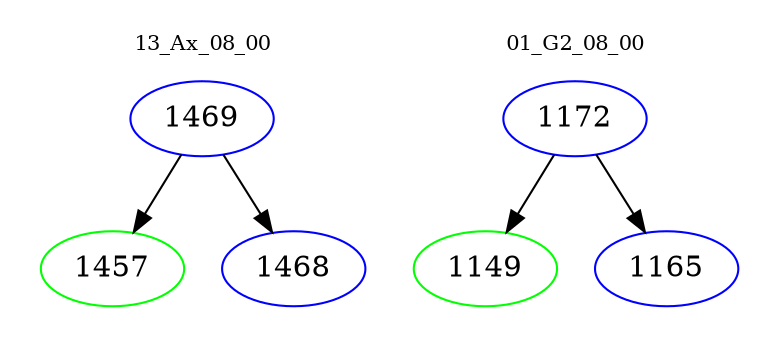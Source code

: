 digraph{
subgraph cluster_0 {
color = white
label = "13_Ax_08_00";
fontsize=10;
T0_1469 [label="1469", color="blue"]
T0_1469 -> T0_1457 [color="black"]
T0_1457 [label="1457", color="green"]
T0_1469 -> T0_1468 [color="black"]
T0_1468 [label="1468", color="blue"]
}
subgraph cluster_1 {
color = white
label = "01_G2_08_00";
fontsize=10;
T1_1172 [label="1172", color="blue"]
T1_1172 -> T1_1149 [color="black"]
T1_1149 [label="1149", color="green"]
T1_1172 -> T1_1165 [color="black"]
T1_1165 [label="1165", color="blue"]
}
}
